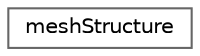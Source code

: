 digraph "Graphical Class Hierarchy"
{
 // LATEX_PDF_SIZE
  bgcolor="transparent";
  edge [fontname=Helvetica,fontsize=10,labelfontname=Helvetica,labelfontsize=10];
  node [fontname=Helvetica,fontsize=10,shape=box,height=0.2,width=0.4];
  rankdir="LR";
  Node0 [id="Node000000",label="meshStructure",height=0.2,width=0.4,color="grey40", fillcolor="white", style="filled",URL="$classFoam_1_1meshStructure.html",tooltip="Detect extruded mesh structure given a set of faces (uindirectPrimitivePatch)."];
}
